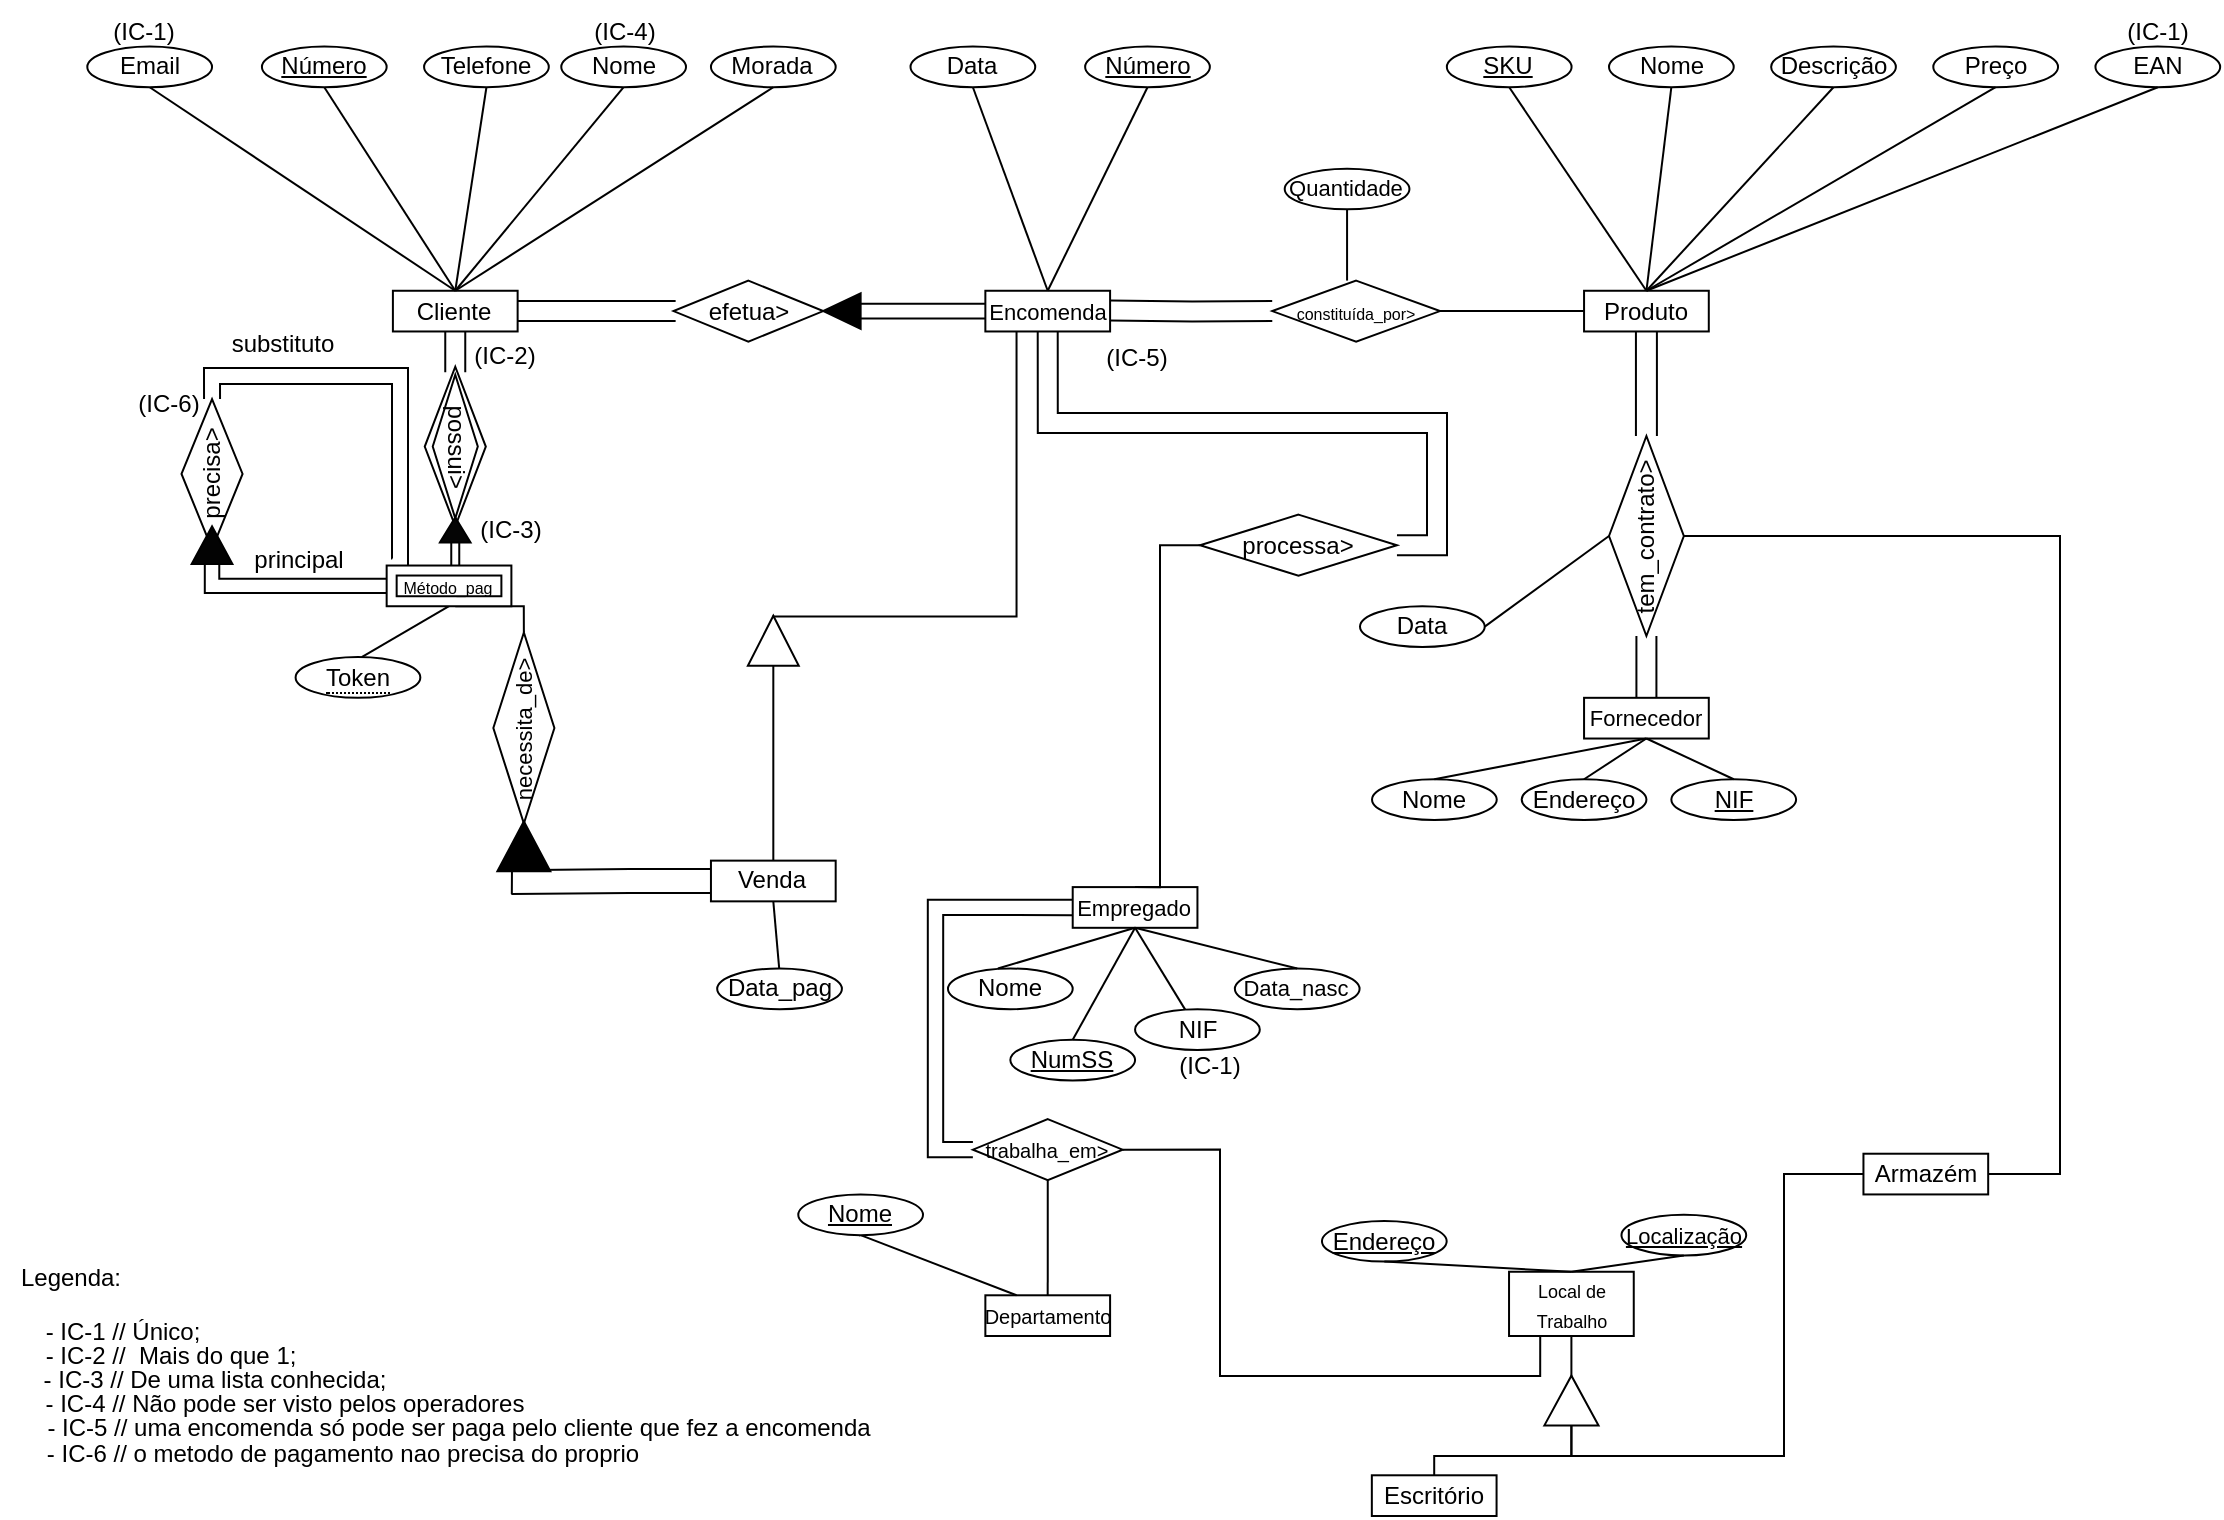<mxfile version="21.2.9" type="github">
  <diagram id="R2lEEEUBdFMjLlhIrx00" name="Page-1">
    <mxGraphModel dx="1951" dy="1002" grid="1" gridSize="10" guides="1" tooltips="1" connect="1" arrows="1" fold="1" page="1" pageScale="1" pageWidth="1169" pageHeight="827" math="0" shadow="0" extFonts="Permanent Marker^https://fonts.googleapis.com/css?family=Permanent+Marker">
      <root>
        <mxCell id="0" />
        <mxCell id="1" parent="0" />
        <mxCell id="nvVDAxp8rHE1dDYWHvej-1" value="Cliente" style="whiteSpace=wrap;html=1;align=center;container=0;" parent="1" vertex="1">
          <mxGeometry x="206.448" y="167.381" width="62.364" height="20.353" as="geometry" />
        </mxCell>
        <mxCell id="nvVDAxp8rHE1dDYWHvej-4" style="rounded=0;orthogonalLoop=1;jettySize=auto;html=1;exitX=0.5;exitY=1;exitDx=0;exitDy=0;entryX=0.5;entryY=0;entryDx=0;entryDy=0;endArrow=none;endFill=0;" parent="1" target="nvVDAxp8rHE1dDYWHvej-1" edge="1">
          <mxGeometry relative="1" as="geometry">
            <mxPoint x="147.202" y="126.676" as="targetPoint" />
            <mxPoint x="84.837" y="65.617" as="sourcePoint" />
          </mxGeometry>
        </mxCell>
        <mxCell id="nvVDAxp8rHE1dDYWHvej-3" value="Número" style="ellipse;whiteSpace=wrap;html=1;align=center;fontStyle=4;container=0;" parent="1" vertex="1">
          <mxGeometry x="140.965" y="45.265" width="62.364" height="20.353" as="geometry" />
        </mxCell>
        <mxCell id="nvVDAxp8rHE1dDYWHvej-5" style="rounded=0;orthogonalLoop=1;jettySize=auto;html=1;exitX=0.5;exitY=1;exitDx=0;exitDy=0;entryX=0.5;entryY=0;entryDx=0;entryDy=0;endArrow=none;endFill=0;" parent="1" target="nvVDAxp8rHE1dDYWHvej-1" edge="1">
          <mxGeometry relative="1" as="geometry">
            <mxPoint x="172.148" y="65.617" as="sourcePoint" />
            <mxPoint x="147.202" y="126.676" as="targetPoint" />
          </mxGeometry>
        </mxCell>
        <mxCell id="nvVDAxp8rHE1dDYWHvej-11" style="rounded=0;orthogonalLoop=1;jettySize=auto;html=1;exitX=0.5;exitY=1;exitDx=0;exitDy=0;entryX=0.5;entryY=0;entryDx=0;entryDy=0;endArrow=none;endFill=0;" parent="1" target="nvVDAxp8rHE1dDYWHvej-1" edge="1">
          <mxGeometry relative="1" as="geometry">
            <mxPoint x="253.221" y="65.617" as="sourcePoint" />
            <mxPoint x="228.275" y="126.676" as="targetPoint" />
          </mxGeometry>
        </mxCell>
        <mxCell id="nvVDAxp8rHE1dDYWHvej-12" value="Telefone" style="ellipse;whiteSpace=wrap;html=1;align=center;container=0;" parent="1" vertex="1">
          <mxGeometry x="222.039" y="45.265" width="62.364" height="20.353" as="geometry" />
        </mxCell>
        <mxCell id="nvVDAxp8rHE1dDYWHvej-13" style="rounded=0;orthogonalLoop=1;jettySize=auto;html=1;exitX=0.5;exitY=1;exitDx=0;exitDy=0;entryX=0.5;entryY=0;entryDx=0;entryDy=0;endArrow=none;endFill=0;" parent="1" target="nvVDAxp8rHE1dDYWHvej-1" edge="1">
          <mxGeometry relative="1" as="geometry">
            <mxPoint x="321.822" y="65.617" as="sourcePoint" />
            <mxPoint x="296.876" y="126.676" as="targetPoint" />
          </mxGeometry>
        </mxCell>
        <mxCell id="nvVDAxp8rHE1dDYWHvej-14" value="Nome" style="ellipse;whiteSpace=wrap;html=1;align=center;container=0;" parent="1" vertex="1">
          <mxGeometry x="290.64" y="45.265" width="62.364" height="20.353" as="geometry" />
        </mxCell>
        <mxCell id="nvVDAxp8rHE1dDYWHvej-15" value="Morada" style="ellipse;whiteSpace=wrap;html=1;align=center;container=0;" parent="1" vertex="1">
          <mxGeometry x="365.477" y="45.265" width="62.364" height="20.353" as="geometry" />
        </mxCell>
        <mxCell id="nvVDAxp8rHE1dDYWHvej-16" style="rounded=0;orthogonalLoop=1;jettySize=auto;html=1;exitX=0.5;exitY=1;exitDx=0;exitDy=0;entryX=0.5;entryY=0;entryDx=0;entryDy=0;endArrow=none;endFill=0;" parent="1" target="nvVDAxp8rHE1dDYWHvej-1" edge="1">
          <mxGeometry relative="1" as="geometry">
            <mxPoint x="396.659" y="65.617" as="sourcePoint" />
            <mxPoint x="371.714" y="126.676" as="targetPoint" />
          </mxGeometry>
        </mxCell>
        <mxCell id="nvVDAxp8rHE1dDYWHvej-18" value="efetua&amp;gt;" style="shape=rhombus;perimeter=rhombusPerimeter;whiteSpace=wrap;html=1;align=center;container=0;" parent="1" vertex="1">
          <mxGeometry x="346.768" y="162.293" width="74.837" height="30.529" as="geometry" />
        </mxCell>
        <mxCell id="nvVDAxp8rHE1dDYWHvej-19" style="edgeStyle=orthogonalEdgeStyle;rounded=0;orthogonalLoop=1;jettySize=auto;html=1;exitX=1;exitY=0.5;exitDx=0;exitDy=0;entryX=0.014;entryY=0.5;entryDx=0;entryDy=0;endArrow=none;endFill=0;shape=link;width=10;entryPerimeter=0;" parent="1" source="nvVDAxp8rHE1dDYWHvej-1" target="nvVDAxp8rHE1dDYWHvej-18" edge="1">
          <mxGeometry relative="1" as="geometry" />
        </mxCell>
        <mxCell id="nvVDAxp8rHE1dDYWHvej-20" value="&lt;font style=&quot;font-size: 11px;&quot;&gt;Encomenda&lt;/font&gt;" style="whiteSpace=wrap;html=1;align=center;container=0;" parent="1" vertex="1">
          <mxGeometry x="502.679" y="167.381" width="62.364" height="20.353" as="geometry" />
        </mxCell>
        <mxCell id="nvVDAxp8rHE1dDYWHvej-22" style="rounded=0;orthogonalLoop=1;jettySize=auto;html=1;exitX=0.5;exitY=1;exitDx=0;exitDy=0;entryX=0.5;entryY=0;entryDx=0;entryDy=0;endArrow=none;endFill=0;" parent="1" edge="1">
          <mxGeometry relative="1" as="geometry">
            <mxPoint x="496.443" y="65.617" as="sourcePoint" />
            <mxPoint x="533.861" y="167.381" as="targetPoint" />
          </mxGeometry>
        </mxCell>
        <mxCell id="nvVDAxp8rHE1dDYWHvej-25" value="Número" style="ellipse;whiteSpace=wrap;html=1;align=center;fontStyle=4;container=0;" parent="1" vertex="1">
          <mxGeometry x="552.57" y="45.265" width="62.364" height="20.353" as="geometry" />
        </mxCell>
        <mxCell id="nvVDAxp8rHE1dDYWHvej-26" style="rounded=0;orthogonalLoop=1;jettySize=auto;html=1;exitX=0.5;exitY=1;exitDx=0;exitDy=0;endArrow=none;endFill=0;" parent="1" edge="1">
          <mxGeometry relative="1" as="geometry">
            <mxPoint x="583.753" y="65.617" as="sourcePoint" />
            <mxPoint x="533.861" y="167.381" as="targetPoint" />
          </mxGeometry>
        </mxCell>
        <mxCell id="nvVDAxp8rHE1dDYWHvej-28" value="&lt;font style=&quot;font-size: 8px;&quot;&gt;constituída_por&amp;gt;&lt;/font&gt;" style="shape=rhombus;perimeter=rhombusPerimeter;whiteSpace=wrap;html=1;align=center;container=0;" parent="1" vertex="1">
          <mxGeometry x="646.12" y="162.29" width="83.88" height="30.53" as="geometry" />
        </mxCell>
        <mxCell id="nvVDAxp8rHE1dDYWHvej-29" value="" style="endArrow=none;html=1;rounded=0;" parent="1" edge="1">
          <mxGeometry width="50" height="50" relative="1" as="geometry">
            <mxPoint x="683.536" y="162.293" as="sourcePoint" />
            <mxPoint x="683.536" y="126.676" as="targetPoint" />
          </mxGeometry>
        </mxCell>
        <mxCell id="nvVDAxp8rHE1dDYWHvej-30" value="&lt;font style=&quot;font-size: 11px;&quot;&gt;Quantidade&lt;/font&gt;" style="ellipse;whiteSpace=wrap;html=1;align=center;container=0;" parent="1" vertex="1">
          <mxGeometry x="652.354" y="106.323" width="62.364" height="20.353" as="geometry" />
        </mxCell>
        <mxCell id="nvVDAxp8rHE1dDYWHvej-31" value="Produto" style="whiteSpace=wrap;html=1;align=center;container=0;" parent="1" vertex="1">
          <mxGeometry x="802.028" y="167.381" width="62.364" height="20.353" as="geometry" />
        </mxCell>
        <mxCell id="nvVDAxp8rHE1dDYWHvej-33" style="edgeStyle=orthogonalEdgeStyle;rounded=0;orthogonalLoop=1;jettySize=auto;html=1;exitX=1;exitY=0.5;exitDx=0;exitDy=0;entryX=0;entryY=0.5;entryDx=0;entryDy=0;endArrow=none;endFill=0;shape=link;width=10;" parent="1" target="nvVDAxp8rHE1dDYWHvej-28" edge="1">
          <mxGeometry relative="1" as="geometry">
            <mxPoint x="565.043" y="177.217" as="sourcePoint" />
            <mxPoint x="644.246" y="177.217" as="targetPoint" />
            <Array as="points" />
          </mxGeometry>
        </mxCell>
        <mxCell id="nvVDAxp8rHE1dDYWHvej-34" value="" style="endArrow=none;html=1;rounded=0;entryX=0;entryY=0.5;entryDx=0;entryDy=0;exitX=1;exitY=0.5;exitDx=0;exitDy=0;" parent="1" target="nvVDAxp8rHE1dDYWHvej-31" edge="1" source="nvVDAxp8rHE1dDYWHvej-28">
          <mxGeometry width="50" height="50" relative="1" as="geometry">
            <mxPoint x="750" y="180" as="sourcePoint" />
            <mxPoint x="752.137" y="152.117" as="targetPoint" />
          </mxGeometry>
        </mxCell>
        <mxCell id="nvVDAxp8rHE1dDYWHvej-35" value="SKU" style="ellipse;whiteSpace=wrap;html=1;align=center;fontStyle=4;container=0;" parent="1" vertex="1">
          <mxGeometry x="733.427" y="45.265" width="62.364" height="20.353" as="geometry" />
        </mxCell>
        <mxCell id="nvVDAxp8rHE1dDYWHvej-36" value="" style="endArrow=none;html=1;rounded=0;exitX=0.5;exitY=0;exitDx=0;exitDy=0;entryX=0.5;entryY=1;entryDx=0;entryDy=0;" parent="1" source="nvVDAxp8rHE1dDYWHvej-31" target="nvVDAxp8rHE1dDYWHvej-35" edge="1">
          <mxGeometry width="50" height="50" relative="1" as="geometry">
            <mxPoint x="777.082" y="91.058" as="sourcePoint" />
            <mxPoint x="808.265" y="65.617" as="targetPoint" />
          </mxGeometry>
        </mxCell>
        <mxCell id="nvVDAxp8rHE1dDYWHvej-37" value="(IC-1)" style="text;html=1;strokeColor=none;fillColor=none;align=center;verticalAlign=middle;whiteSpace=wrap;rounded=0;container=0;" parent="1" vertex="1">
          <mxGeometry x="1063.959" y="30" width="49.892" height="15.265" as="geometry" />
        </mxCell>
        <mxCell id="nvVDAxp8rHE1dDYWHvej-40" value="Nome" style="ellipse;whiteSpace=wrap;html=1;align=center;container=0;" parent="1" vertex="1">
          <mxGeometry x="814.501" y="45.265" width="62.364" height="20.353" as="geometry" />
        </mxCell>
        <mxCell id="nvVDAxp8rHE1dDYWHvej-41" value="Descrição" style="ellipse;whiteSpace=wrap;html=1;align=center;container=0;" parent="1" vertex="1">
          <mxGeometry x="895.575" y="45.265" width="62.364" height="20.353" as="geometry" />
        </mxCell>
        <mxCell id="nvVDAxp8rHE1dDYWHvej-42" value="Preço" style="ellipse;whiteSpace=wrap;html=1;align=center;container=0;" parent="1" vertex="1">
          <mxGeometry x="976.649" y="45.265" width="62.364" height="20.353" as="geometry" />
        </mxCell>
        <mxCell id="nvVDAxp8rHE1dDYWHvej-43" value="" style="endArrow=none;html=1;rounded=0;exitX=0.5;exitY=0;exitDx=0;exitDy=0;entryX=0.5;entryY=1;entryDx=0;entryDy=0;" parent="1" source="nvVDAxp8rHE1dDYWHvej-31" edge="1">
          <mxGeometry width="50" height="50" relative="1" as="geometry">
            <mxPoint x="914.284" y="167.381" as="sourcePoint" />
            <mxPoint x="845.683" y="65.617" as="targetPoint" />
          </mxGeometry>
        </mxCell>
        <mxCell id="nvVDAxp8rHE1dDYWHvej-44" value="" style="endArrow=none;html=1;rounded=0;exitX=0.5;exitY=0;exitDx=0;exitDy=0;entryX=0.5;entryY=1;entryDx=0;entryDy=0;" parent="1" source="nvVDAxp8rHE1dDYWHvej-31" edge="1">
          <mxGeometry width="50" height="50" relative="1" as="geometry">
            <mxPoint x="914.284" y="167.381" as="sourcePoint" />
            <mxPoint x="926.757" y="65.617" as="targetPoint" />
          </mxGeometry>
        </mxCell>
        <mxCell id="nvVDAxp8rHE1dDYWHvej-45" value="" style="endArrow=none;html=1;rounded=0;exitX=0.5;exitY=0;exitDx=0;exitDy=0;entryX=0.5;entryY=1;entryDx=0;entryDy=0;" parent="1" source="nvVDAxp8rHE1dDYWHvej-31" edge="1">
          <mxGeometry width="50" height="50" relative="1" as="geometry">
            <mxPoint x="995.358" y="167.381" as="sourcePoint" />
            <mxPoint x="1007.831" y="65.617" as="targetPoint" />
          </mxGeometry>
        </mxCell>
        <mxCell id="nvVDAxp8rHE1dDYWHvej-46" value="EAN" style="ellipse;whiteSpace=wrap;html=1;align=center;container=0;" parent="1" vertex="1">
          <mxGeometry x="1057.722" y="45.265" width="62.364" height="20.353" as="geometry" />
        </mxCell>
        <mxCell id="nvVDAxp8rHE1dDYWHvej-48" value="" style="endArrow=none;html=1;rounded=0;exitX=0.5;exitY=0;exitDx=0;exitDy=0;entryX=0.5;entryY=1;entryDx=0;entryDy=0;" parent="1" source="nvVDAxp8rHE1dDYWHvej-31" edge="1">
          <mxGeometry width="50" height="50" relative="1" as="geometry">
            <mxPoint x="1076.432" y="167.381" as="sourcePoint" />
            <mxPoint x="1088.905" y="65.617" as="targetPoint" />
          </mxGeometry>
        </mxCell>
        <mxCell id="nvVDAxp8rHE1dDYWHvej-49" value="tem_contrato&amp;gt;" style="shape=rhombus;perimeter=rhombusPerimeter;whiteSpace=wrap;html=1;align=center;direction=north;verticalAlign=middle;horizontal=0;container=0;" parent="1" vertex="1">
          <mxGeometry x="814.5" y="240" width="37.42" height="100" as="geometry" />
        </mxCell>
        <mxCell id="nvVDAxp8rHE1dDYWHvej-50" value="&lt;font style=&quot;font-size: 11px;&quot;&gt;Fornecedor&lt;/font&gt;" style="whiteSpace=wrap;html=1;align=center;container=0;" parent="1" vertex="1">
          <mxGeometry x="802.028" y="370.909" width="62.364" height="20.353" as="geometry" />
        </mxCell>
        <mxCell id="nvVDAxp8rHE1dDYWHvej-59" value="Nome" style="ellipse;whiteSpace=wrap;html=1;align=center;fontStyle=0;container=0;" parent="1" vertex="1">
          <mxGeometry x="696.009" y="411.615" width="62.364" height="20.353" as="geometry" />
        </mxCell>
        <mxCell id="nvVDAxp8rHE1dDYWHvej-60" value="Endereço" style="ellipse;whiteSpace=wrap;html=1;align=center;fontStyle=0;container=0;" parent="1" vertex="1">
          <mxGeometry x="770.846" y="411.615" width="62.364" height="20.353" as="geometry" />
        </mxCell>
        <mxCell id="nvVDAxp8rHE1dDYWHvej-62" value="NIF" style="ellipse;whiteSpace=wrap;html=1;align=center;fontStyle=4;container=0;" parent="1" vertex="1">
          <mxGeometry x="845.683" y="411.615" width="62.364" height="20.353" as="geometry" />
        </mxCell>
        <mxCell id="nvVDAxp8rHE1dDYWHvej-63" value="" style="endArrow=none;html=1;rounded=0;entryX=0.5;entryY=1;entryDx=0;entryDy=0;" parent="1" target="nvVDAxp8rHE1dDYWHvej-50" edge="1">
          <mxGeometry width="50" height="50" relative="1" as="geometry">
            <mxPoint x="727.191" y="411.615" as="sourcePoint" />
            <mxPoint x="758.373" y="386.174" as="targetPoint" />
          </mxGeometry>
        </mxCell>
        <mxCell id="nvVDAxp8rHE1dDYWHvej-64" value="" style="endArrow=none;html=1;rounded=0;entryX=0.5;entryY=1;entryDx=0;entryDy=0;" parent="1" target="nvVDAxp8rHE1dDYWHvej-50" edge="1">
          <mxGeometry width="50" height="50" relative="1" as="geometry">
            <mxPoint x="802.028" y="411.615" as="sourcePoint" />
            <mxPoint x="908.048" y="391.262" as="targetPoint" />
          </mxGeometry>
        </mxCell>
        <mxCell id="nvVDAxp8rHE1dDYWHvej-65" value="" style="endArrow=none;html=1;rounded=0;entryX=0.5;entryY=1;entryDx=0;entryDy=0;" parent="1" target="nvVDAxp8rHE1dDYWHvej-50" edge="1">
          <mxGeometry width="50" height="50" relative="1" as="geometry">
            <mxPoint x="876.866" y="411.615" as="sourcePoint" />
            <mxPoint x="908.048" y="391.262" as="targetPoint" />
          </mxGeometry>
        </mxCell>
        <mxCell id="nvVDAxp8rHE1dDYWHvej-69" style="edgeStyle=orthogonalEdgeStyle;rounded=0;orthogonalLoop=1;jettySize=auto;html=1;exitX=0;exitY=0.5;exitDx=0;exitDy=0;entryX=0.5;entryY=0;entryDx=0;entryDy=0;endArrow=none;endFill=0;shape=link;width=10;" parent="1" source="nvVDAxp8rHE1dDYWHvej-49" target="nvVDAxp8rHE1dDYWHvej-50" edge="1">
          <mxGeometry relative="1" as="geometry">
            <mxPoint x="795.792" y="340.38" as="sourcePoint" />
            <mxPoint x="876.866" y="340.721" as="targetPoint" />
            <Array as="points" />
          </mxGeometry>
        </mxCell>
        <mxCell id="NN3eEglA1Ya0OZd1JLRP-13" value="" style="endArrow=none;html=1;rounded=0;entryX=0.5;entryY=1;entryDx=0;entryDy=0;" parent="1" target="m3rRn1Qs_A3PoKisI0Rz-13" edge="1">
          <mxGeometry width="50" height="50" relative="1" as="geometry">
            <mxPoint x="399.778" y="508.29" as="sourcePoint" />
            <mxPoint x="396.659" y="520.502" as="targetPoint" />
          </mxGeometry>
        </mxCell>
        <mxCell id="OKEGqHp438x4CBy9zVX6-8" style="edgeStyle=orthogonalEdgeStyle;rounded=0;orthogonalLoop=1;jettySize=auto;html=1;exitX=0.5;exitY=1;exitDx=0;exitDy=0;entryX=1;entryY=0.5;entryDx=0;entryDy=0;endArrow=none;endFill=0;" parent="1" target="OKEGqHp438x4CBy9zVX6-4" edge="1">
          <mxGeometry relative="1" as="geometry">
            <mxPoint x="237.63" y="325.115" as="sourcePoint" />
          </mxGeometry>
        </mxCell>
        <mxCell id="iL3LC3vgBPZc4WcPnCjM-4" style="edgeStyle=orthogonalEdgeStyle;rounded=0;orthogonalLoop=1;jettySize=auto;html=1;exitX=0.5;exitY=1;exitDx=0;exitDy=0;entryX=0.034;entryY=0.5;entryDx=0;entryDy=0;endArrow=none;endFill=0;shape=link;width=10;entryPerimeter=0;" parent="1" source="nvVDAxp8rHE1dDYWHvej-1" edge="1" target="m3rRn1Qs_A3PoKisI0Rz-3">
          <mxGeometry relative="1" as="geometry">
            <mxPoint x="234.512" y="202.999" as="sourcePoint" />
            <mxPoint x="237.63" y="218.263" as="targetPoint" />
          </mxGeometry>
        </mxCell>
        <mxCell id="iL3LC3vgBPZc4WcPnCjM-6" value="" style="endArrow=none;html=1;rounded=0;exitX=0.5;exitY=0;exitDx=0;exitDy=0;" parent="1" edge="1">
          <mxGeometry width="50" height="50" relative="1" as="geometry">
            <mxPoint x="190.857" y="350.556" as="sourcePoint" />
            <mxPoint x="234.512" y="325.115" as="targetPoint" />
          </mxGeometry>
        </mxCell>
        <mxCell id="iL3LC3vgBPZc4WcPnCjM-46" style="edgeStyle=orthogonalEdgeStyle;rounded=0;orthogonalLoop=1;jettySize=auto;html=1;exitX=0;exitY=0.5;exitDx=0;exitDy=0;shape=link;strokeWidth=1;width=-7.692;" parent="1" source="iL3LC3vgBPZc4WcPnCjM-13" edge="1">
          <mxGeometry relative="1" as="geometry">
            <Array as="points">
              <mxPoint x="477.733" y="475.726" />
              <mxPoint x="477.733" y="596.825" />
            </Array>
            <mxPoint x="496.443" y="596.825" as="targetPoint" />
          </mxGeometry>
        </mxCell>
        <mxCell id="iL3LC3vgBPZc4WcPnCjM-13" value="&lt;font style=&quot;font-size: 11px;&quot;&gt;Empregado&lt;/font&gt;" style="whiteSpace=wrap;html=1;align=center;container=0;" parent="1" vertex="1">
          <mxGeometry x="546.353" y="465.55" width="62.364" height="20.353" as="geometry" />
        </mxCell>
        <mxCell id="iL3LC3vgBPZc4WcPnCjM-14" value="processa&amp;gt;" style="shape=rhombus;perimeter=rhombusPerimeter;whiteSpace=wrap;html=1;align=center;rotation=0;container=0;" parent="1" vertex="1">
          <mxGeometry x="610" y="279.32" width="98.48" height="30.53" as="geometry" />
        </mxCell>
        <mxCell id="iL3LC3vgBPZc4WcPnCjM-16" value="" style="endArrow=none;html=1;rounded=0;exitX=0.5;exitY=0;exitDx=0;exitDy=0;entryX=0;entryY=0.5;entryDx=0;entryDy=0;edgeStyle=orthogonalEdgeStyle;" parent="1" source="iL3LC3vgBPZc4WcPnCjM-13" target="iL3LC3vgBPZc4WcPnCjM-14" edge="1">
          <mxGeometry width="50" height="50" relative="1" as="geometry">
            <mxPoint x="409.132" y="269.145" as="sourcePoint" />
            <mxPoint x="384.187" y="218.263" as="targetPoint" />
            <Array as="points">
              <mxPoint x="589.989" y="465.55" />
              <mxPoint x="589.989" y="294.586" />
            </Array>
          </mxGeometry>
        </mxCell>
        <mxCell id="iL3LC3vgBPZc4WcPnCjM-18" style="rounded=0;orthogonalLoop=1;jettySize=auto;html=1;entryX=0.5;entryY=1;entryDx=0;entryDy=0;endArrow=none;endFill=0;shape=link;width=10;edgeStyle=orthogonalEdgeStyle;exitX=1;exitY=0.5;exitDx=0;exitDy=0;" parent="1" source="iL3LC3vgBPZc4WcPnCjM-14" target="nvVDAxp8rHE1dDYWHvej-20" edge="1">
          <mxGeometry relative="1" as="geometry">
            <mxPoint x="490.206" y="202.999" as="sourcePoint" />
            <mxPoint x="571.28" y="203.34" as="targetPoint" />
          </mxGeometry>
        </mxCell>
        <mxCell id="iL3LC3vgBPZc4WcPnCjM-20" value="Nome" style="ellipse;whiteSpace=wrap;html=1;align=center;container=0;" parent="1" vertex="1">
          <mxGeometry x="483.988" y="506.255" width="62.364" height="20.353" as="geometry" />
        </mxCell>
        <mxCell id="iL3LC3vgBPZc4WcPnCjM-21" value="NIF" style="ellipse;whiteSpace=wrap;html=1;align=center;fontStyle=0;container=0;" parent="1" vertex="1">
          <mxGeometry x="577.535" y="526.608" width="62.364" height="20.353" as="geometry" />
        </mxCell>
        <mxCell id="iL3LC3vgBPZc4WcPnCjM-22" value="&lt;font style=&quot;font-size: 11px;&quot;&gt;Data_nasc&lt;/font&gt;" style="ellipse;whiteSpace=wrap;html=1;align=center;fontStyle=0;container=0;" parent="1" vertex="1">
          <mxGeometry x="627.427" y="506.255" width="62.364" height="20.353" as="geometry" />
        </mxCell>
        <mxCell id="iL3LC3vgBPZc4WcPnCjM-23" value="NumSS" style="ellipse;whiteSpace=wrap;html=1;align=center;fontStyle=4;container=0;" parent="1" vertex="1">
          <mxGeometry x="515.171" y="541.872" width="62.364" height="20.353" as="geometry" />
        </mxCell>
        <mxCell id="iL3LC3vgBPZc4WcPnCjM-24" value="" style="endArrow=none;html=1;rounded=0;entryX=0.5;entryY=1;entryDx=0;entryDy=0;" parent="1" target="iL3LC3vgBPZc4WcPnCjM-13" edge="1">
          <mxGeometry width="50" height="50" relative="1" as="geometry">
            <mxPoint x="508.934" y="506.255" as="sourcePoint" />
            <mxPoint x="540.116" y="480.814" as="targetPoint" />
          </mxGeometry>
        </mxCell>
        <mxCell id="iL3LC3vgBPZc4WcPnCjM-25" value="" style="endArrow=none;html=1;rounded=0;entryX=0.5;entryY=1;entryDx=0;entryDy=0;" parent="1" source="iL3LC3vgBPZc4WcPnCjM-21" target="iL3LC3vgBPZc4WcPnCjM-13" edge="1">
          <mxGeometry width="50" height="50" relative="1" as="geometry">
            <mxPoint x="515.171" y="511.343" as="sourcePoint" />
            <mxPoint x="583.771" y="490.991" as="targetPoint" />
          </mxGeometry>
        </mxCell>
        <mxCell id="iL3LC3vgBPZc4WcPnCjM-26" value="" style="endArrow=none;html=1;rounded=0;entryX=0.5;entryY=1;entryDx=0;entryDy=0;exitX=0.5;exitY=0;exitDx=0;exitDy=0;" parent="1" source="iL3LC3vgBPZc4WcPnCjM-22" target="iL3LC3vgBPZc4WcPnCjM-13" edge="1">
          <mxGeometry width="50" height="50" relative="1" as="geometry">
            <mxPoint x="588.137" y="511.343" as="sourcePoint" />
            <mxPoint x="583.771" y="490.991" as="targetPoint" />
          </mxGeometry>
        </mxCell>
        <mxCell id="iL3LC3vgBPZc4WcPnCjM-27" value="" style="endArrow=none;html=1;rounded=0;exitX=0.5;exitY=0;exitDx=0;exitDy=0;" parent="1" source="iL3LC3vgBPZc4WcPnCjM-23" edge="1">
          <mxGeometry width="50" height="50" relative="1" as="geometry">
            <mxPoint x="664.845" y="511.343" as="sourcePoint" />
            <mxPoint x="577.535" y="485.902" as="targetPoint" />
          </mxGeometry>
        </mxCell>
        <mxCell id="iL3LC3vgBPZc4WcPnCjM-28" value="&lt;font style=&quot;font-size: 10px;&quot;&gt;Departamento&lt;/font&gt;" style="whiteSpace=wrap;html=1;align=center;container=0;" parent="1" vertex="1">
          <mxGeometry x="502.678" y="669.643" width="62.364" height="20.353" as="geometry" />
        </mxCell>
        <mxCell id="iL3LC3vgBPZc4WcPnCjM-29" value="&lt;font style=&quot;font-size: 9px;&quot;&gt;Local de Trabalho&lt;/font&gt;" style="whiteSpace=wrap;html=1;align=center;container=0;" parent="1" vertex="1">
          <mxGeometry x="764.52" y="657.88" width="62.36" height="32.12" as="geometry" />
        </mxCell>
        <mxCell id="iL3LC3vgBPZc4WcPnCjM-30" value="" style="endArrow=none;html=1;rounded=0;entryX=0.5;entryY=1;entryDx=0;entryDy=0;" parent="1" target="iL3LC3vgBPZc4WcPnCjM-29" edge="1">
          <mxGeometry width="50" height="50" relative="1" as="geometry">
            <mxPoint x="795.704" y="713.853" as="sourcePoint" />
            <mxPoint x="695.921" y="673.148" as="targetPoint" />
          </mxGeometry>
        </mxCell>
        <mxCell id="iL3LC3vgBPZc4WcPnCjM-31" value="" style="triangle;whiteSpace=wrap;html=1;rotation=-90;fillColor=#ffffff;container=0;" parent="1" vertex="1">
          <mxGeometry x="783.232" y="708.765" width="24.946" height="27.135" as="geometry" />
        </mxCell>
        <mxCell id="iL3LC3vgBPZc4WcPnCjM-36" style="edgeStyle=orthogonalEdgeStyle;rounded=0;orthogonalLoop=1;jettySize=auto;html=1;exitX=0.5;exitY=0;exitDx=0;exitDy=0;entryX=0;entryY=0.5;entryDx=0;entryDy=0;endArrow=none;endFill=0;" parent="1" source="iL3LC3vgBPZc4WcPnCjM-33" target="iL3LC3vgBPZc4WcPnCjM-31" edge="1">
          <mxGeometry relative="1" as="geometry">
            <Array as="points">
              <mxPoint x="727" y="750" />
              <mxPoint x="796" y="750" />
            </Array>
          </mxGeometry>
        </mxCell>
        <mxCell id="iL3LC3vgBPZc4WcPnCjM-33" value="Escritório" style="whiteSpace=wrap;html=1;align=center;container=0;" parent="1" vertex="1">
          <mxGeometry x="695.921" y="759.647" width="62.364" height="20.353" as="geometry" />
        </mxCell>
        <mxCell id="iL3LC3vgBPZc4WcPnCjM-38" style="edgeStyle=orthogonalEdgeStyle;rounded=0;orthogonalLoop=1;jettySize=auto;html=1;entryX=0;entryY=0.5;entryDx=0;entryDy=0;endArrow=none;endFill=0;exitX=0;exitY=0.5;exitDx=0;exitDy=0;" parent="1" source="iL3LC3vgBPZc4WcPnCjM-34" target="iL3LC3vgBPZc4WcPnCjM-31" edge="1">
          <mxGeometry relative="1" as="geometry">
            <mxPoint x="664.826" y="522.537" as="targetPoint" />
            <Array as="points">
              <mxPoint x="902" y="609" />
              <mxPoint x="902" y="750" />
              <mxPoint x="796" y="750" />
            </Array>
            <mxPoint x="980" y="580" as="sourcePoint" />
          </mxGeometry>
        </mxCell>
        <mxCell id="iL3LC3vgBPZc4WcPnCjM-34" value="Armazém" style="whiteSpace=wrap;html=1;align=center;container=0;" parent="1" vertex="1">
          <mxGeometry x="941.725" y="598.86" width="62.364" height="20.353" as="geometry" />
        </mxCell>
        <mxCell id="iL3LC3vgBPZc4WcPnCjM-39" value="Endereço" style="ellipse;whiteSpace=wrap;html=1;align=center;fontStyle=4;container=0;" parent="1" vertex="1">
          <mxGeometry x="670.976" y="632.442" width="62.364" height="20.353" as="geometry" />
        </mxCell>
        <mxCell id="iL3LC3vgBPZc4WcPnCjM-40" value="&lt;font style=&quot;font-size: 11px;&quot;&gt;Localização&lt;/font&gt;" style="ellipse;whiteSpace=wrap;html=1;align=center;fontStyle=4;container=0;" parent="1" vertex="1">
          <mxGeometry x="820.738" y="629.389" width="62.364" height="20.353" as="geometry" />
        </mxCell>
        <mxCell id="iL3LC3vgBPZc4WcPnCjM-42" value="" style="endArrow=none;html=1;rounded=0;entryX=0.5;entryY=1;entryDx=0;entryDy=0;exitX=0.5;exitY=0;exitDx=0;exitDy=0;" parent="1" source="iL3LC3vgBPZc4WcPnCjM-29" target="iL3LC3vgBPZc4WcPnCjM-39" edge="1">
          <mxGeometry width="50" height="50" relative="1" as="geometry">
            <mxPoint x="639.793" y="744.383" as="sourcePoint" />
            <mxPoint x="670.976" y="718.942" as="targetPoint" />
          </mxGeometry>
        </mxCell>
        <mxCell id="iL3LC3vgBPZc4WcPnCjM-43" value="" style="endArrow=none;html=1;rounded=0;exitX=0.5;exitY=0;exitDx=0;exitDy=0;entryX=0.5;entryY=1;entryDx=0;entryDy=0;" parent="1" source="iL3LC3vgBPZc4WcPnCjM-29" target="iL3LC3vgBPZc4WcPnCjM-40" edge="1">
          <mxGeometry width="50" height="50" relative="1" as="geometry">
            <mxPoint x="652.354" y="471.655" as="sourcePoint" />
            <mxPoint x="764.61" y="466.567" as="targetPoint" />
          </mxGeometry>
        </mxCell>
        <mxCell id="OKEGqHp438x4CBy9zVX6-2" style="edgeStyle=orthogonalEdgeStyle;rounded=0;orthogonalLoop=1;jettySize=auto;html=1;exitX=1;exitY=0.5;exitDx=0;exitDy=0;entryX=0.25;entryY=1;entryDx=0;entryDy=0;endArrow=none;endFill=0;" parent="1" source="iL3LC3vgBPZc4WcPnCjM-45" target="iL3LC3vgBPZc4WcPnCjM-29" edge="1">
          <mxGeometry relative="1" as="geometry">
            <Array as="points">
              <mxPoint x="620" y="597" />
              <mxPoint x="620" y="710" />
              <mxPoint x="780" y="710" />
            </Array>
          </mxGeometry>
        </mxCell>
        <mxCell id="iL3LC3vgBPZc4WcPnCjM-45" value="&lt;font style=&quot;font-size: 10px;&quot;&gt;trabalha_em&amp;gt;&lt;/font&gt;" style="shape=rhombus;perimeter=rhombusPerimeter;whiteSpace=wrap;html=1;align=center;container=0;" parent="1" vertex="1">
          <mxGeometry x="496.461" y="581.56" width="74.837" height="30.529" as="geometry" />
        </mxCell>
        <mxCell id="iL3LC3vgBPZc4WcPnCjM-47" style="edgeStyle=orthogonalEdgeStyle;rounded=0;orthogonalLoop=1;jettySize=auto;html=1;exitX=0.5;exitY=0;exitDx=0;exitDy=0;entryX=0.5;entryY=1;entryDx=0;entryDy=0;endArrow=none;endFill=0;" parent="1" source="iL3LC3vgBPZc4WcPnCjM-28" target="iL3LC3vgBPZc4WcPnCjM-45" edge="1">
          <mxGeometry relative="1" as="geometry" />
        </mxCell>
        <mxCell id="iL3LC3vgBPZc4WcPnCjM-52" value="precisa&amp;gt;" style="shape=rhombus;perimeter=rhombusPerimeter;whiteSpace=wrap;html=1;align=center;horizontal=1;rotation=-90;container=0;" parent="1" vertex="1">
          <mxGeometry x="78.601" y="243.704" width="74.837" height="30.529" as="geometry" />
        </mxCell>
        <mxCell id="iL3LC3vgBPZc4WcPnCjM-54" value="substituto" style="text;html=1;strokeColor=none;fillColor=none;align=center;verticalAlign=middle;whiteSpace=wrap;rounded=0;container=0;" parent="1" vertex="1">
          <mxGeometry x="132.559" y="186.459" width="37.419" height="15.265" as="geometry" />
        </mxCell>
        <mxCell id="iL3LC3vgBPZc4WcPnCjM-56" style="edgeStyle=orthogonalEdgeStyle;rounded=0;orthogonalLoop=1;jettySize=auto;html=1;endArrow=none;endFill=0;shape=link;width=8;exitX=1;exitY=0.5;exitDx=0;exitDy=0;entryX=0.045;entryY=0.022;entryDx=0;entryDy=0;entryPerimeter=0;" parent="1" source="iL3LC3vgBPZc4WcPnCjM-52" target="m3rRn1Qs_A3PoKisI0Rz-2" edge="1">
          <mxGeometry relative="1" as="geometry">
            <mxPoint x="116.02" y="218.263" as="sourcePoint" />
            <mxPoint x="209.254" y="305.21" as="targetPoint" />
            <Array as="points">
              <mxPoint x="116" y="210" />
              <mxPoint x="210" y="210" />
              <mxPoint x="210" y="305" />
            </Array>
          </mxGeometry>
        </mxCell>
        <mxCell id="iL3LC3vgBPZc4WcPnCjM-57" value="principal" style="text;html=1;strokeColor=none;fillColor=none;align=center;verticalAlign=middle;whiteSpace=wrap;rounded=0;container=0;" parent="1" vertex="1">
          <mxGeometry x="140.965" y="294.584" width="37.419" height="15.265" as="geometry" />
        </mxCell>
        <mxCell id="iL3LC3vgBPZc4WcPnCjM-58" value="(IC-6)" style="text;html=1;strokeColor=none;fillColor=none;align=center;verticalAlign=middle;whiteSpace=wrap;rounded=0;container=0;" parent="1" vertex="1">
          <mxGeometry x="76.274" y="216.462" width="37.419" height="15.265" as="geometry" />
        </mxCell>
        <mxCell id="iL3LC3vgBPZc4WcPnCjM-66" value="(IC-2)" style="text;html=1;strokeColor=none;fillColor=none;align=center;verticalAlign=middle;whiteSpace=wrap;rounded=0;container=0;" parent="1" vertex="1">
          <mxGeometry x="244.43" y="192.819" width="37.419" height="13.738" as="geometry" />
        </mxCell>
        <mxCell id="cYhk6SkIkrRQerDMw9ef-1" value="(IC-1)" style="text;html=1;strokeColor=none;fillColor=none;align=center;verticalAlign=middle;whiteSpace=wrap;rounded=0;container=0;" parent="1" vertex="1">
          <mxGeometry x="56.773" y="30" width="49.892" height="15.265" as="geometry" />
        </mxCell>
        <mxCell id="cYhk6SkIkrRQerDMw9ef-2" value="(IC-3)" style="text;html=1;strokeColor=none;fillColor=none;align=center;verticalAlign=middle;whiteSpace=wrap;rounded=0;container=0;" parent="1" vertex="1">
          <mxGeometry x="246.985" y="279.322" width="37.419" height="15.265" as="geometry" />
        </mxCell>
        <mxCell id="Rkpo9UVWYlH1pAFIwCmb-1" value="" style="triangle;whiteSpace=wrap;html=1;rotation=-90;fillColor=#030303;container=0;" parent="1" vertex="1">
          <mxGeometry x="106.665" y="284.41" width="18.709" height="20.353" as="geometry" />
        </mxCell>
        <mxCell id="Rkpo9UVWYlH1pAFIwCmb-4" value="" style="shape=link;html=1;rounded=0;width=-7.241;exitX=0;exitY=0.5;exitDx=0;exitDy=0;" parent="1" source="Rkpo9UVWYlH1pAFIwCmb-1" edge="1">
          <mxGeometry width="100" relative="1" as="geometry">
            <mxPoint x="116.02" y="314.939" as="sourcePoint" />
            <mxPoint x="206.448" y="314.939" as="targetPoint" />
            <Array as="points">
              <mxPoint x="116.02" y="314.939" />
            </Array>
          </mxGeometry>
        </mxCell>
        <mxCell id="Rkpo9UVWYlH1pAFIwCmb-5" value="(IC-4)" style="text;html=1;align=center;verticalAlign=middle;resizable=0;points=[];autosize=1;strokeColor=none;fillColor=none;container=0;" parent="1" vertex="1">
          <mxGeometry x="296.765" y="22.63" width="50" height="30" as="geometry" />
        </mxCell>
        <mxCell id="_dy3HgsJX0Jw8FIKlHwI-1" value="" style="endArrow=none;html=1;rounded=0;entryX=0;entryY=0.5;entryDx=0;entryDy=0;shape=link;exitX=0;exitY=0.5;exitDx=0;exitDy=0;width=7.333;" parent="1" source="_dy3HgsJX0Jw8FIKlHwI-2" target="nvVDAxp8rHE1dDYWHvej-20" edge="1">
          <mxGeometry width="50" height="50" relative="1" as="geometry">
            <mxPoint x="446.551" y="177.558" as="sourcePoint" />
            <mxPoint x="477.733" y="172.978" as="targetPoint" />
          </mxGeometry>
        </mxCell>
        <mxCell id="_dy3HgsJX0Jw8FIKlHwI-2" value="" style="triangle;whiteSpace=wrap;html=1;rotation=-180;fillColor=#000000;container=0;" parent="1" vertex="1">
          <mxGeometry x="421.605" y="168.653" width="18.709" height="17.809" as="geometry" />
        </mxCell>
        <mxCell id="_dy3HgsJX0Jw8FIKlHwI-3" value="" style="endArrow=none;html=1;rounded=0;exitX=0.5;exitY=0;exitDx=0;exitDy=0;entryX=0.25;entryY=1;entryDx=0;entryDy=0;" parent="1" source="m3rRn1Qs_A3PoKisI0Rz-13" target="nvVDAxp8rHE1dDYWHvej-20" edge="1">
          <mxGeometry width="50" height="50" relative="1" as="geometry">
            <mxPoint x="396.659" y="500.149" as="sourcePoint" />
            <mxPoint x="515.152" y="213.175" as="targetPoint" />
            <Array as="points">
              <mxPoint x="396.659" y="330.204" />
              <mxPoint x="518.27" y="330.204" />
            </Array>
          </mxGeometry>
        </mxCell>
        <mxCell id="_dy3HgsJX0Jw8FIKlHwI-6" value="" style="endArrow=none;html=1;rounded=0;shape=link;width=10.488;exitX=1;exitY=0.5;exitDx=0;exitDy=0;" parent="1" source="nvVDAxp8rHE1dDYWHvej-49" edge="1">
          <mxGeometry width="50" height="50" relative="1" as="geometry">
            <mxPoint x="833.21" y="216.713" as="sourcePoint" />
            <mxPoint x="833.21" y="187.734" as="targetPoint" />
          </mxGeometry>
        </mxCell>
        <mxCell id="SMl0rpyFz2i6x84TyQSH-2" value="(IC-5)" style="text;html=1;align=center;verticalAlign=middle;resizable=0;points=[];autosize=1;strokeColor=none;fillColor=none;container=0;" parent="1" vertex="1">
          <mxGeometry x="552.57" y="186.462" width="50" height="30" as="geometry" />
        </mxCell>
        <mxCell id="SMl0rpyFz2i6x84TyQSH-5" value="Legenda:" style="text;html=1;align=center;verticalAlign=middle;resizable=0;points=[];autosize=1;strokeColor=none;fillColor=none;container=0;" parent="1" vertex="1">
          <mxGeometry x="10" y="645.672" width="70" height="30" as="geometry" />
        </mxCell>
        <mxCell id="SMl0rpyFz2i6x84TyQSH-7" value="- IC-1 // Único;" style="text;html=1;align=center;verticalAlign=middle;resizable=0;points=[];autosize=1;strokeColor=none;fillColor=none;container=0;" parent="1" vertex="1">
          <mxGeometry x="20.602" y="673.148" width="100" height="30" as="geometry" />
        </mxCell>
        <mxCell id="SMl0rpyFz2i6x84TyQSH-8" value="- IC-2 //&amp;nbsp; Mais do que 1;" style="text;html=1;align=center;verticalAlign=middle;resizable=0;points=[];autosize=1;strokeColor=none;fillColor=none;container=0;" parent="1" vertex="1">
          <mxGeometry x="19.978" y="684.851" width="150" height="30" as="geometry" />
        </mxCell>
        <mxCell id="SMl0rpyFz2i6x84TyQSH-9" value="- IC-3 // De uma lista conhecida;" style="text;html=1;align=center;verticalAlign=middle;resizable=0;points=[];autosize=1;strokeColor=none;fillColor=none;container=0;" parent="1" vertex="1">
          <mxGeometry x="21.849" y="696.554" width="190" height="30" as="geometry" />
        </mxCell>
        <mxCell id="SMl0rpyFz2i6x84TyQSH-10" value="- IC-4 // Não pode ser visto pelos operadores" style="text;html=1;align=center;verticalAlign=middle;resizable=0;points=[];autosize=1;strokeColor=none;fillColor=none;container=0;" parent="1" vertex="1">
          <mxGeometry x="21.849" y="709.274" width="260" height="30" as="geometry" />
        </mxCell>
        <mxCell id="SMl0rpyFz2i6x84TyQSH-11" value="- IC-5 // uma encomenda só pode ser paga pelo cliente&amp;nbsp;que fez a encomenda" style="text;html=1;align=center;verticalAlign=middle;resizable=0;points=[];autosize=1;strokeColor=none;fillColor=none;container=0;" parent="1" vertex="1">
          <mxGeometry x="19.355" y="721.486" width="440" height="30" as="geometry" />
        </mxCell>
        <mxCell id="SMl0rpyFz2i6x84TyQSH-12" value="- IC-6 // o metodo de pagamento nao precisa do proprio" style="text;html=1;align=center;verticalAlign=middle;resizable=0;points=[];autosize=1;strokeColor=none;fillColor=none;container=0;" parent="1" vertex="1">
          <mxGeometry x="20.602" y="733.697" width="320" height="30" as="geometry" />
        </mxCell>
        <mxCell id="OKEGqHp438x4CBy9zVX6-4" value="necessita_de&amp;gt;" style="shape=rhombus;perimeter=rhombusPerimeter;whiteSpace=wrap;html=1;align=center;rotation=-90;fontSize=11;container=0;" parent="1" vertex="1">
          <mxGeometry x="224.19" y="370.76" width="95.49" height="30.53" as="geometry" />
        </mxCell>
        <mxCell id="OKEGqHp438x4CBy9zVX6-11" value="" style="triangle;whiteSpace=wrap;html=1;rotation=-90;fillColor=#000000;container=0;" parent="1" vertex="1">
          <mxGeometry x="259.458" y="431.971" width="24.946" height="26.459" as="geometry" />
        </mxCell>
        <mxCell id="iL3LC3vgBPZc4WcPnCjM-69" style="edgeStyle=orthogonalEdgeStyle;rounded=0;orthogonalLoop=1;jettySize=auto;html=1;exitX=0.5;exitY=1;exitDx=0;exitDy=0;entryX=1;entryY=0.5;entryDx=0;entryDy=0;endArrow=none;endFill=0;" parent="1" source="nvVDAxp8rHE1dDYWHvej-49" target="iL3LC3vgBPZc4WcPnCjM-34" edge="1">
          <mxGeometry relative="1" as="geometry">
            <mxPoint x="1113.846" y="609.037" as="targetPoint" />
            <Array as="points">
              <mxPoint x="1040" y="290" />
              <mxPoint x="1040" y="609" />
            </Array>
            <mxPoint x="951.703" y="294.588" as="sourcePoint" />
          </mxGeometry>
        </mxCell>
        <mxCell id="m3rRn1Qs_A3PoKisI0Rz-1" value="&lt;span style=&quot;border-bottom: 1px dotted&quot;&gt;Token&lt;/span&gt;" style="ellipse;whiteSpace=wrap;html=1;align=center;container=0;" parent="1" vertex="1">
          <mxGeometry x="157.804" y="350.556" width="62.364" height="20.353" as="geometry" />
        </mxCell>
        <mxCell id="m3rRn1Qs_A3PoKisI0Rz-2" value="&lt;font style=&quot;font-size: 8px;&quot;&gt;Método_pag&lt;/font&gt;" style="shape=ext;margin=3;double=1;whiteSpace=wrap;html=1;align=center;container=0;" parent="1" vertex="1">
          <mxGeometry x="203.33" y="304.763" width="62.364" height="20.353" as="geometry" />
        </mxCell>
        <mxCell id="m3rRn1Qs_A3PoKisI0Rz-3" value="possui&amp;gt;" style="shape=rhombus;double=1;perimeter=rhombusPerimeter;whiteSpace=wrap;html=1;align=center;rotation=90;container=0;" parent="1" vertex="1">
          <mxGeometry x="197.74" y="230" width="79.79" height="30.53" as="geometry" />
        </mxCell>
        <mxCell id="m3rRn1Qs_A3PoKisI0Rz-8" value="" style="endArrow=none;html=1;rounded=0;entryX=0;entryY=0.5;entryDx=0;entryDy=0;exitX=0.5;exitY=0;exitDx=0;exitDy=0;shape=link;" parent="1" target="m3rRn1Qs_A3PoKisI0Rz-5" edge="1">
          <mxGeometry width="50" height="50" relative="1" as="geometry">
            <mxPoint x="237.63" y="304.763" as="sourcePoint" />
            <mxPoint x="237.63" y="279.322" as="targetPoint" />
          </mxGeometry>
        </mxCell>
        <mxCell id="m3rRn1Qs_A3PoKisI0Rz-5" value="" style="triangle;whiteSpace=wrap;html=1;rotation=-90;fillColor=#050505;container=0;" parent="1" vertex="1">
          <mxGeometry x="231.394" y="279.323" width="12.473" height="15.265" as="geometry" />
        </mxCell>
        <mxCell id="m3rRn1Qs_A3PoKisI0Rz-10" value="Email" style="ellipse;whiteSpace=wrap;html=1;align=center;container=0;" parent="1" vertex="1">
          <mxGeometry x="53.655" y="45.265" width="62.364" height="20.353" as="geometry" />
        </mxCell>
        <mxCell id="m3rRn1Qs_A3PoKisI0Rz-11" value="" style="triangle;whiteSpace=wrap;html=1;rotation=-90;fillColor=#ffffff;container=0;" parent="1" vertex="1">
          <mxGeometry x="384.187" y="329.659" width="24.946" height="25.441" as="geometry" />
        </mxCell>
        <mxCell id="m3rRn1Qs_A3PoKisI0Rz-12" value="Data" style="ellipse;whiteSpace=wrap;html=1;align=center;container=0;" parent="1" vertex="1">
          <mxGeometry x="465.26" y="45.265" width="62.364" height="20.353" as="geometry" />
        </mxCell>
        <mxCell id="m3rRn1Qs_A3PoKisI0Rz-13" value="Venda" style="whiteSpace=wrap;html=1;align=center;container=0;" parent="1" vertex="1">
          <mxGeometry x="365.477" y="452.32" width="62.364" height="20.353" as="geometry" />
        </mxCell>
        <mxCell id="m3rRn1Qs_A3PoKisI0Rz-14" value="Data_pag" style="ellipse;whiteSpace=wrap;html=1;align=center;container=0;" parent="1" vertex="1">
          <mxGeometry x="368.595" y="506.255" width="62.364" height="20.353" as="geometry" />
        </mxCell>
        <mxCell id="m3rRn1Qs_A3PoKisI0Rz-20" value="(IC-1)" style="text;html=1;strokeColor=none;fillColor=none;align=center;verticalAlign=middle;whiteSpace=wrap;rounded=0;container=0;" parent="1" vertex="1">
          <mxGeometry x="590.008" y="546.961" width="49.892" height="15.265" as="geometry" />
        </mxCell>
        <mxCell id="OKEGqHp438x4CBy9zVX6-9" style="edgeStyle=orthogonalEdgeStyle;rounded=0;orthogonalLoop=1;jettySize=auto;html=1;exitX=0;exitY=0.5;exitDx=0;exitDy=0;shape=link;width=11.905;entryX=0;entryY=0.5;entryDx=0;entryDy=0;" parent="1" source="m3rRn1Qs_A3PoKisI0Rz-13" target="OKEGqHp438x4CBy9zVX6-11" edge="1">
          <mxGeometry relative="1" as="geometry">
            <mxPoint x="271.931" y="508.29" as="targetPoint" />
            <mxPoint x="365.477" y="510.326" as="sourcePoint" />
            <Array as="points">
              <mxPoint x="325" y="463" />
              <mxPoint x="272" y="463" />
            </Array>
          </mxGeometry>
        </mxCell>
        <mxCell id="vkk_Bd4Rv77h4pOcAi_H-1" value="" style="endArrow=none;html=1;rounded=0;entryX=0.25;entryY=0;entryDx=0;entryDy=0;exitX=0.5;exitY=1;exitDx=0;exitDy=0;" parent="1" source="vkk_Bd4Rv77h4pOcAi_H-4" target="iL3LC3vgBPZc4WcPnCjM-28" edge="1">
          <mxGeometry width="50" height="50" relative="1" as="geometry">
            <mxPoint x="440" y="640" as="sourcePoint" />
            <mxPoint x="510" y="640" as="targetPoint" />
          </mxGeometry>
        </mxCell>
        <mxCell id="vkk_Bd4Rv77h4pOcAi_H-5" value="" style="endArrow=none;html=1;rounded=0;entryX=0.25;entryY=0;entryDx=0;entryDy=0;" parent="1" target="vkk_Bd4Rv77h4pOcAi_H-4" edge="1">
          <mxGeometry width="50" height="50" relative="1" as="geometry">
            <mxPoint x="440" y="640" as="sourcePoint" />
            <mxPoint x="518" y="670" as="targetPoint" />
          </mxGeometry>
        </mxCell>
        <mxCell id="vkk_Bd4Rv77h4pOcAi_H-4" value="Nome" style="ellipse;whiteSpace=wrap;html=1;align=center;fontStyle=4;container=0;" parent="1" vertex="1">
          <mxGeometry x="409.136" y="619.212" width="62.364" height="20.353" as="geometry" />
        </mxCell>
        <mxCell id="vkk_Bd4Rv77h4pOcAi_H-6" value="" style="endArrow=none;html=1;rounded=0;entryX=0.5;entryY=0;entryDx=0;entryDy=0;exitX=1;exitY=0.5;exitDx=0;exitDy=0;" parent="1" source="vkk_Bd4Rv77h4pOcAi_H-8" target="nvVDAxp8rHE1dDYWHvej-49" edge="1">
          <mxGeometry width="50" height="50" relative="1" as="geometry">
            <mxPoint x="760" y="340" as="sourcePoint" />
            <mxPoint x="810" y="290" as="targetPoint" />
          </mxGeometry>
        </mxCell>
        <mxCell id="vkk_Bd4Rv77h4pOcAi_H-8" value="Data" style="ellipse;whiteSpace=wrap;html=1;align=center;fontStyle=0;container=0;" parent="1" vertex="1">
          <mxGeometry x="689.999" y="325.115" width="62.364" height="20.353" as="geometry" />
        </mxCell>
      </root>
    </mxGraphModel>
  </diagram>
</mxfile>

